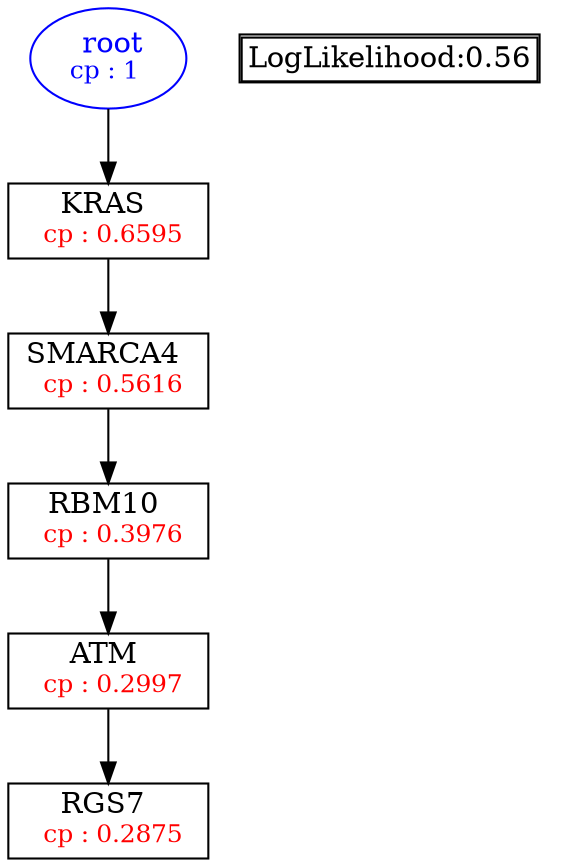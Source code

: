digraph tree {
    "root" [label=<<font color='Blue'> root</font><br/><font color='Blue' POINT-SIZE='12'>cp : 1 </font>>, shape=oval, color=Blue];
    "S2" [label =<KRAS <br/> <font color='Red' POINT-SIZE='12'> cp : 0.6595 </font>>, shape=box];
    "S3" [label =<SMARCA4 <br/> <font color='Red' POINT-SIZE='12'> cp : 0.5616 </font>>, shape=box];
    "S4" [label =<RBM10 <br/> <font color='Red' POINT-SIZE='12'> cp : 0.3976 </font>>, shape=box];
    "S1" [label =<ATM <br/> <font color='Red' POINT-SIZE='12'> cp : 0.2997 </font>>, shape=box];
    "S5" [label =<RGS7 <br/> <font color='Red' POINT-SIZE='12'> cp : 0.2875 </font>>, shape=box];
    "root" -> "S2";
    "S2" -> "S3";
    "S3" -> "S4";
    "S4" -> "S1";
    "S1" -> "S5";

    node[shape=plaintext]
    fontsize="10"
    struct1 [label=
    <<TABLE BORDER="1" CELLBORDER="1" CELLSPACING="0" >
    <TR><TD ALIGN="LEFT">LogLikelihood:0.56</TD></TR>
    </TABLE>>];

}
